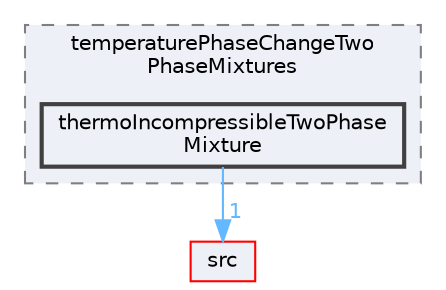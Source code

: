 digraph "applications/solvers/multiphase/interCondensatingEvaporatingFoam/temperaturePhaseChangeTwoPhaseMixtures/thermoIncompressibleTwoPhaseMixture"
{
 // LATEX_PDF_SIZE
  bgcolor="transparent";
  edge [fontname=Helvetica,fontsize=10,labelfontname=Helvetica,labelfontsize=10];
  node [fontname=Helvetica,fontsize=10,shape=box,height=0.2,width=0.4];
  compound=true
  subgraph clusterdir_1b2978f99b5e6334d69c620108eefd19 {
    graph [ bgcolor="#edf0f7", pencolor="grey50", label="temperaturePhaseChangeTwo\lPhaseMixtures", fontname=Helvetica,fontsize=10 style="filled,dashed", URL="dir_1b2978f99b5e6334d69c620108eefd19.html",tooltip=""]
  dir_fd2feea57022d804eab3cb8ae6636dc9 [label="thermoIncompressibleTwoPhase\lMixture", fillcolor="#edf0f7", color="grey25", style="filled,bold", URL="dir_fd2feea57022d804eab3cb8ae6636dc9.html",tooltip=""];
  }
  dir_68267d1309a1af8e8297ef4c3efbcdba [label="src", fillcolor="#edf0f7", color="red", style="filled", URL="dir_68267d1309a1af8e8297ef4c3efbcdba.html",tooltip=""];
  dir_fd2feea57022d804eab3cb8ae6636dc9->dir_68267d1309a1af8e8297ef4c3efbcdba [headlabel="1", labeldistance=1.5 headhref="dir_004015_003729.html" href="dir_004015_003729.html" color="steelblue1" fontcolor="steelblue1"];
}
